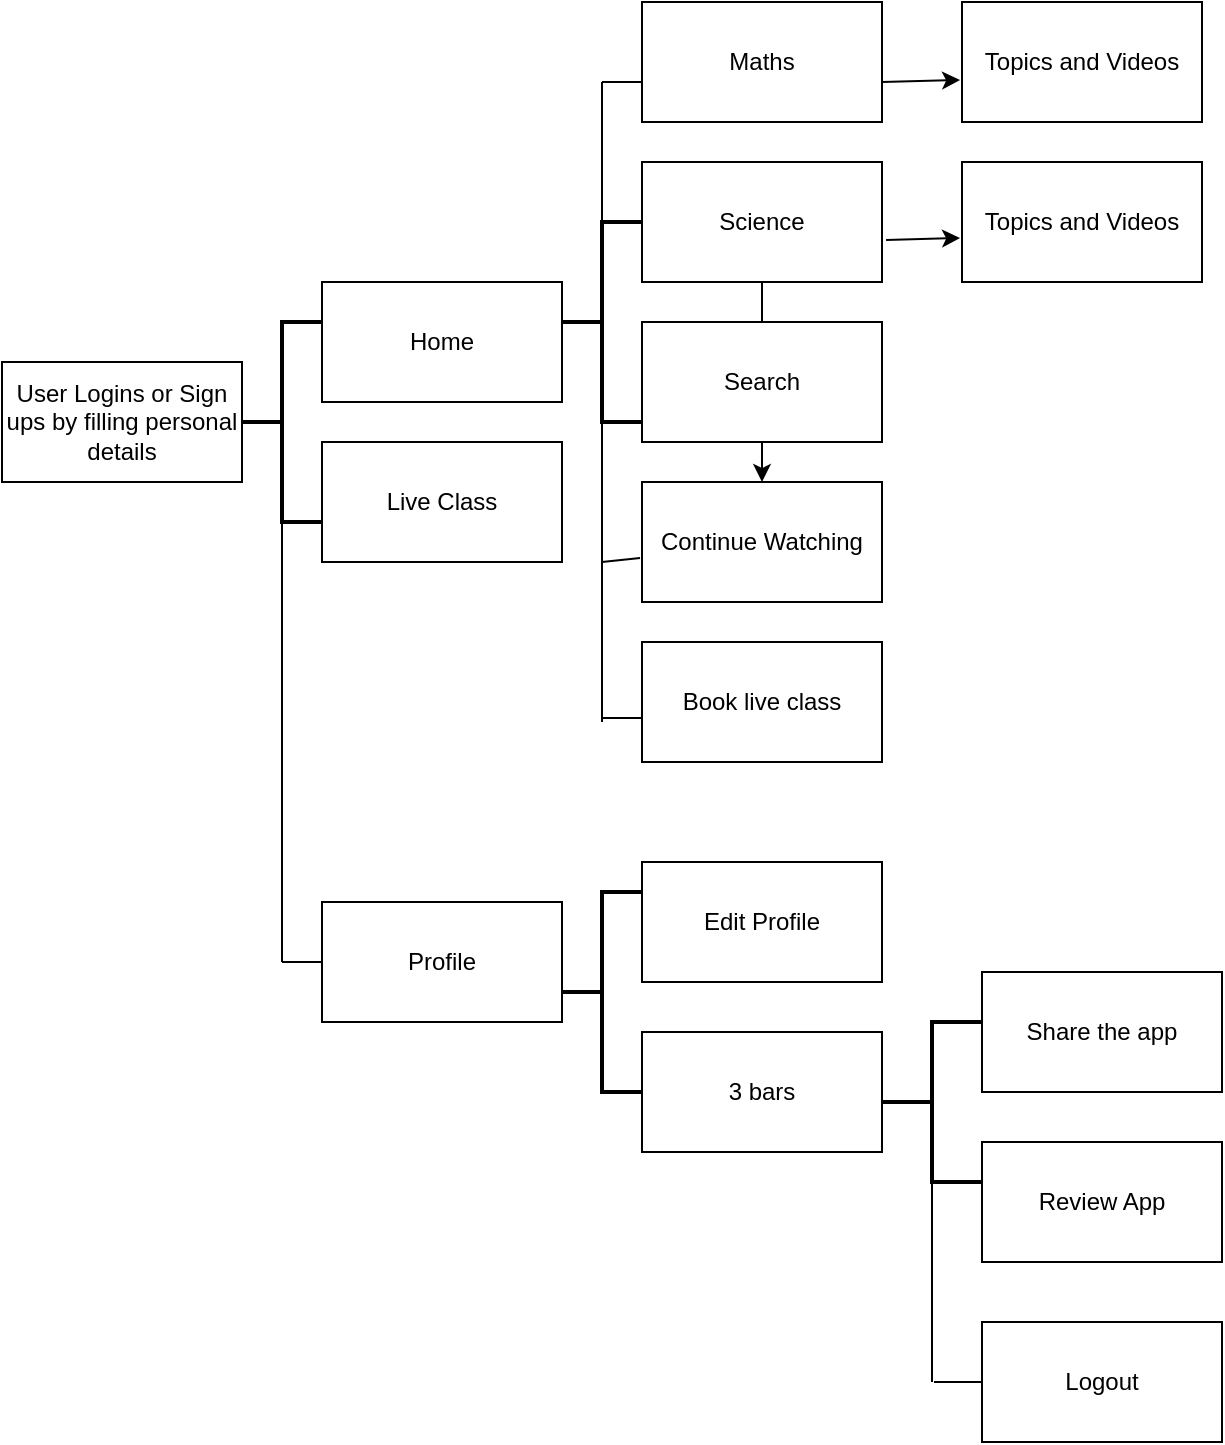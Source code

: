 <mxfile version="14.9.1" type="github">
  <diagram id="KgbvyOuJ1aESD4QaF_0C" name="Page-1">
    <mxGraphModel dx="868" dy="482" grid="1" gridSize="10" guides="1" tooltips="1" connect="1" arrows="1" fold="1" page="1" pageScale="1" pageWidth="827" pageHeight="1169" math="0" shadow="0">
      <root>
        <mxCell id="0" />
        <mxCell id="1" parent="0" />
        <mxCell id="gDH5UHGiwnxRiIzmu_au-1" value="User Logins or Sign ups by filling personal details" style="rounded=0;whiteSpace=wrap;html=1;" vertex="1" parent="1">
          <mxGeometry x="20" y="220" width="120" height="60" as="geometry" />
        </mxCell>
        <mxCell id="gDH5UHGiwnxRiIzmu_au-2" value="Home" style="rounded=0;whiteSpace=wrap;html=1;" vertex="1" parent="1">
          <mxGeometry x="180" y="180" width="120" height="60" as="geometry" />
        </mxCell>
        <mxCell id="gDH5UHGiwnxRiIzmu_au-3" value="Maths" style="rounded=0;whiteSpace=wrap;html=1;" vertex="1" parent="1">
          <mxGeometry x="340" y="40" width="120" height="60" as="geometry" />
        </mxCell>
        <mxCell id="gDH5UHGiwnxRiIzmu_au-25" value="" style="edgeStyle=orthogonalEdgeStyle;rounded=0;orthogonalLoop=1;jettySize=auto;html=1;" edge="1" parent="1" source="gDH5UHGiwnxRiIzmu_au-4" target="gDH5UHGiwnxRiIzmu_au-6">
          <mxGeometry relative="1" as="geometry" />
        </mxCell>
        <mxCell id="gDH5UHGiwnxRiIzmu_au-4" value="Science&lt;span style=&quot;color: rgba(0 , 0 , 0 , 0) ; font-family: monospace ; font-size: 0px&quot;&gt;%3CmxGraphModel%3E%3Croot%3E%3CmxCell%20id%3D%220%22%2F%3E%3CmxCell%20id%3D%221%22%20parent%3D%220%22%2F%3E%3CmxCell%20id%3D%222%22%20value%3D%22Maths%22%20style%3D%22rounded%3D0%3BwhiteSpace%3Dwrap%3Bhtml%3D1%3B%22%20vertex%3D%221%22%20parent%3D%221%22%3E%3CmxGeometry%20x%3D%22340%22%20y%3D%2240%22%20width%3D%22120%22%20height%3D%2260%22%20as%3D%22geometry%22%2F%3E%3C%2FmxCell%3E%3C%2Froot%3E%3C%2FmxGraphModel%3E&lt;/span&gt;" style="rounded=0;whiteSpace=wrap;html=1;" vertex="1" parent="1">
          <mxGeometry x="340" y="120" width="120" height="60" as="geometry" />
        </mxCell>
        <mxCell id="gDH5UHGiwnxRiIzmu_au-5" value="Search" style="rounded=0;whiteSpace=wrap;html=1;" vertex="1" parent="1">
          <mxGeometry x="340" y="200" width="120" height="60" as="geometry" />
        </mxCell>
        <mxCell id="gDH5UHGiwnxRiIzmu_au-6" value="Continue Watching&lt;span style=&quot;color: rgba(0 , 0 , 0 , 0) ; font-family: monospace ; font-size: 0px&quot;&gt;%3CmxGraphModel%3E%3Croot%3E%3CmxCell%20id%3D%220%22%2F%3E%3CmxCell%20id%3D%221%22%20parent%3D%220%22%2F%3E%3CmxCell%20id%3D%222%22%20value%3D%22Search%22%20style%3D%22rounded%3D0%3BwhiteSpace%3Dwrap%3Bhtml%3D1%3B%22%20vertex%3D%221%22%20parent%3D%221%22%3E%3CmxGeometry%20x%3D%22340%22%20y%3D%22200%22%20width%3D%22120%22%20height%3D%2260%22%20as%3D%22geometry%22%2F%3E%3C%2FmxCell%3E%3C%2Froot%3E%3C%2FmxGraphModel%3E&lt;/span&gt;" style="rounded=0;whiteSpace=wrap;html=1;" vertex="1" parent="1">
          <mxGeometry x="340" y="280" width="120" height="60" as="geometry" />
        </mxCell>
        <mxCell id="gDH5UHGiwnxRiIzmu_au-7" value="Book live class" style="rounded=0;whiteSpace=wrap;html=1;" vertex="1" parent="1">
          <mxGeometry x="340" y="360" width="120" height="60" as="geometry" />
        </mxCell>
        <mxCell id="gDH5UHGiwnxRiIzmu_au-8" value="Live Class" style="rounded=0;whiteSpace=wrap;html=1;" vertex="1" parent="1">
          <mxGeometry x="180" y="260" width="120" height="60" as="geometry" />
        </mxCell>
        <mxCell id="gDH5UHGiwnxRiIzmu_au-9" value="Profile" style="rounded=0;whiteSpace=wrap;html=1;" vertex="1" parent="1">
          <mxGeometry x="180" y="490" width="120" height="60" as="geometry" />
        </mxCell>
        <mxCell id="gDH5UHGiwnxRiIzmu_au-10" value="Edit Profile" style="rounded=0;whiteSpace=wrap;html=1;" vertex="1" parent="1">
          <mxGeometry x="340" y="470" width="120" height="60" as="geometry" />
        </mxCell>
        <mxCell id="gDH5UHGiwnxRiIzmu_au-11" value="3 bars" style="rounded=0;whiteSpace=wrap;html=1;" vertex="1" parent="1">
          <mxGeometry x="340" y="555" width="120" height="60" as="geometry" />
        </mxCell>
        <mxCell id="gDH5UHGiwnxRiIzmu_au-12" value="Share the app&lt;span style=&quot;color: rgba(0 , 0 , 0 , 0) ; font-family: monospace ; font-size: 0px&quot;&gt;%3CmxGraphModel%3E%3Croot%3E%3CmxCell%20id%3D%220%22%2F%3E%3CmxCell%20id%3D%221%22%20parent%3D%220%22%2F%3E%3CmxCell%20id%3D%222%22%20value%3D%223%20bars%22%20style%3D%22rounded%3D0%3BwhiteSpace%3Dwrap%3Bhtml%3D1%3B%22%20vertex%3D%221%22%20parent%3D%221%22%3E%3CmxGeometry%20x%3D%22340%22%20y%3D%22555%22%20width%3D%22120%22%20height%3D%2260%22%20as%3D%22geometry%22%2F%3E%3C%2FmxCell%3E%3C%2Froot%3E%3C%2FmxGraphModel%3E&lt;/span&gt;" style="rounded=0;whiteSpace=wrap;html=1;" vertex="1" parent="1">
          <mxGeometry x="510" y="525" width="120" height="60" as="geometry" />
        </mxCell>
        <mxCell id="gDH5UHGiwnxRiIzmu_au-13" value="Review App" style="rounded=0;whiteSpace=wrap;html=1;" vertex="1" parent="1">
          <mxGeometry x="510" y="610" width="120" height="60" as="geometry" />
        </mxCell>
        <mxCell id="gDH5UHGiwnxRiIzmu_au-14" value="Logout" style="rounded=0;whiteSpace=wrap;html=1;" vertex="1" parent="1">
          <mxGeometry x="510" y="700" width="120" height="60" as="geometry" />
        </mxCell>
        <mxCell id="gDH5UHGiwnxRiIzmu_au-15" value="Topics and Videos" style="rounded=0;whiteSpace=wrap;html=1;" vertex="1" parent="1">
          <mxGeometry x="500" y="40" width="120" height="60" as="geometry" />
        </mxCell>
        <mxCell id="gDH5UHGiwnxRiIzmu_au-16" value="Topics and Videos" style="rounded=0;whiteSpace=wrap;html=1;" vertex="1" parent="1">
          <mxGeometry x="500" y="120" width="120" height="60" as="geometry" />
        </mxCell>
        <mxCell id="gDH5UHGiwnxRiIzmu_au-18" value="" style="strokeWidth=2;html=1;shape=mxgraph.flowchart.annotation_2;align=left;labelPosition=right;pointerEvents=1;" vertex="1" parent="1">
          <mxGeometry x="140" y="200" width="40" height="100" as="geometry" />
        </mxCell>
        <mxCell id="gDH5UHGiwnxRiIzmu_au-19" value="" style="strokeWidth=2;html=1;shape=mxgraph.flowchart.annotation_2;align=left;labelPosition=right;pointerEvents=1;" vertex="1" parent="1">
          <mxGeometry x="300" y="150" width="40" height="100" as="geometry" />
        </mxCell>
        <mxCell id="gDH5UHGiwnxRiIzmu_au-20" value="" style="endArrow=none;html=1;" edge="1" parent="1">
          <mxGeometry width="50" height="50" relative="1" as="geometry">
            <mxPoint x="320" y="150" as="sourcePoint" />
            <mxPoint x="320" y="80" as="targetPoint" />
          </mxGeometry>
        </mxCell>
        <mxCell id="gDH5UHGiwnxRiIzmu_au-21" value="" style="endArrow=none;html=1;" edge="1" parent="1">
          <mxGeometry width="50" height="50" relative="1" as="geometry">
            <mxPoint x="320" y="80" as="sourcePoint" />
            <mxPoint x="340" y="80" as="targetPoint" />
          </mxGeometry>
        </mxCell>
        <mxCell id="gDH5UHGiwnxRiIzmu_au-22" value="" style="endArrow=none;html=1;" edge="1" parent="1">
          <mxGeometry width="50" height="50" relative="1" as="geometry">
            <mxPoint x="320" y="400" as="sourcePoint" />
            <mxPoint x="320" y="250" as="targetPoint" />
          </mxGeometry>
        </mxCell>
        <mxCell id="gDH5UHGiwnxRiIzmu_au-23" value="" style="endArrow=none;html=1;entryX=-0.008;entryY=0.633;entryDx=0;entryDy=0;entryPerimeter=0;" edge="1" parent="1" target="gDH5UHGiwnxRiIzmu_au-6">
          <mxGeometry width="50" height="50" relative="1" as="geometry">
            <mxPoint x="320" y="320" as="sourcePoint" />
            <mxPoint x="340" y="318" as="targetPoint" />
          </mxGeometry>
        </mxCell>
        <mxCell id="gDH5UHGiwnxRiIzmu_au-24" value="" style="endArrow=none;html=1;entryX=0.017;entryY=0.633;entryDx=0;entryDy=0;entryPerimeter=0;" edge="1" parent="1">
          <mxGeometry width="50" height="50" relative="1" as="geometry">
            <mxPoint x="320" y="398" as="sourcePoint" />
            <mxPoint x="340.04" y="397.98" as="targetPoint" />
          </mxGeometry>
        </mxCell>
        <mxCell id="gDH5UHGiwnxRiIzmu_au-26" value="" style="endArrow=classic;html=1;entryX=-0.008;entryY=0.65;entryDx=0;entryDy=0;entryPerimeter=0;" edge="1" parent="1" target="gDH5UHGiwnxRiIzmu_au-15">
          <mxGeometry width="50" height="50" relative="1" as="geometry">
            <mxPoint x="460" y="80" as="sourcePoint" />
            <mxPoint x="510" y="30" as="targetPoint" />
          </mxGeometry>
        </mxCell>
        <mxCell id="gDH5UHGiwnxRiIzmu_au-27" value="" style="endArrow=classic;html=1;entryX=-0.008;entryY=0.633;entryDx=0;entryDy=0;entryPerimeter=0;exitX=1.017;exitY=0.65;exitDx=0;exitDy=0;exitPerimeter=0;" edge="1" parent="1" source="gDH5UHGiwnxRiIzmu_au-4" target="gDH5UHGiwnxRiIzmu_au-16">
          <mxGeometry width="50" height="50" relative="1" as="geometry">
            <mxPoint x="470" y="90" as="sourcePoint" />
            <mxPoint x="509.04" y="89" as="targetPoint" />
          </mxGeometry>
        </mxCell>
        <mxCell id="gDH5UHGiwnxRiIzmu_au-28" value="" style="endArrow=none;html=1;entryX=0.5;entryY=1;entryDx=0;entryDy=0;entryPerimeter=0;" edge="1" parent="1" target="gDH5UHGiwnxRiIzmu_au-18">
          <mxGeometry width="50" height="50" relative="1" as="geometry">
            <mxPoint x="160" y="520" as="sourcePoint" />
            <mxPoint x="440" y="350" as="targetPoint" />
          </mxGeometry>
        </mxCell>
        <mxCell id="gDH5UHGiwnxRiIzmu_au-29" value="" style="endArrow=none;html=1;entryX=0;entryY=0.5;entryDx=0;entryDy=0;" edge="1" parent="1" target="gDH5UHGiwnxRiIzmu_au-9">
          <mxGeometry width="50" height="50" relative="1" as="geometry">
            <mxPoint x="160" y="520" as="sourcePoint" />
            <mxPoint x="440" y="350" as="targetPoint" />
          </mxGeometry>
        </mxCell>
        <mxCell id="gDH5UHGiwnxRiIzmu_au-30" value="" style="strokeWidth=2;html=1;shape=mxgraph.flowchart.annotation_2;align=left;labelPosition=right;pointerEvents=1;" vertex="1" parent="1">
          <mxGeometry x="300" y="485" width="40" height="100" as="geometry" />
        </mxCell>
        <mxCell id="gDH5UHGiwnxRiIzmu_au-31" value="" style="strokeWidth=2;html=1;shape=mxgraph.flowchart.annotation_2;align=left;labelPosition=right;pointerEvents=1;" vertex="1" parent="1">
          <mxGeometry x="460" y="550" width="50" height="80" as="geometry" />
        </mxCell>
        <mxCell id="gDH5UHGiwnxRiIzmu_au-32" value="" style="endArrow=none;html=1;entryX=0.5;entryY=1;entryDx=0;entryDy=0;entryPerimeter=0;" edge="1" parent="1" target="gDH5UHGiwnxRiIzmu_au-31">
          <mxGeometry width="50" height="50" relative="1" as="geometry">
            <mxPoint x="485" y="730" as="sourcePoint" />
            <mxPoint x="440" y="550" as="targetPoint" />
          </mxGeometry>
        </mxCell>
        <mxCell id="gDH5UHGiwnxRiIzmu_au-33" value="" style="endArrow=none;html=1;" edge="1" parent="1">
          <mxGeometry width="50" height="50" relative="1" as="geometry">
            <mxPoint x="510" y="730" as="sourcePoint" />
            <mxPoint x="486" y="730" as="targetPoint" />
          </mxGeometry>
        </mxCell>
      </root>
    </mxGraphModel>
  </diagram>
</mxfile>
